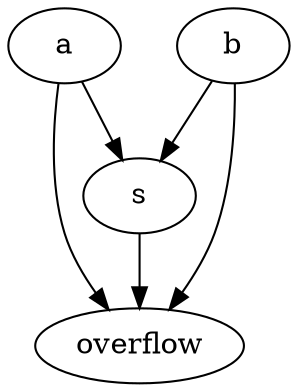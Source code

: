 strict digraph "" {
	a	[complexity=16,
		importance=0.826086898101,
		rank=0.0516304311313];
	overflow	[complexity=0,
		importance=0.391304322751,
		rank=0.0];
	a -> overflow;
	s	[complexity=9,
		importance=0.652173796203,
		rank=0.0724637551337];
	a -> s;
	b	[complexity=16,
		importance=0.826086898101,
		rank=0.0516304311313];
	b -> overflow;
	b -> s;
	s -> overflow;
}

